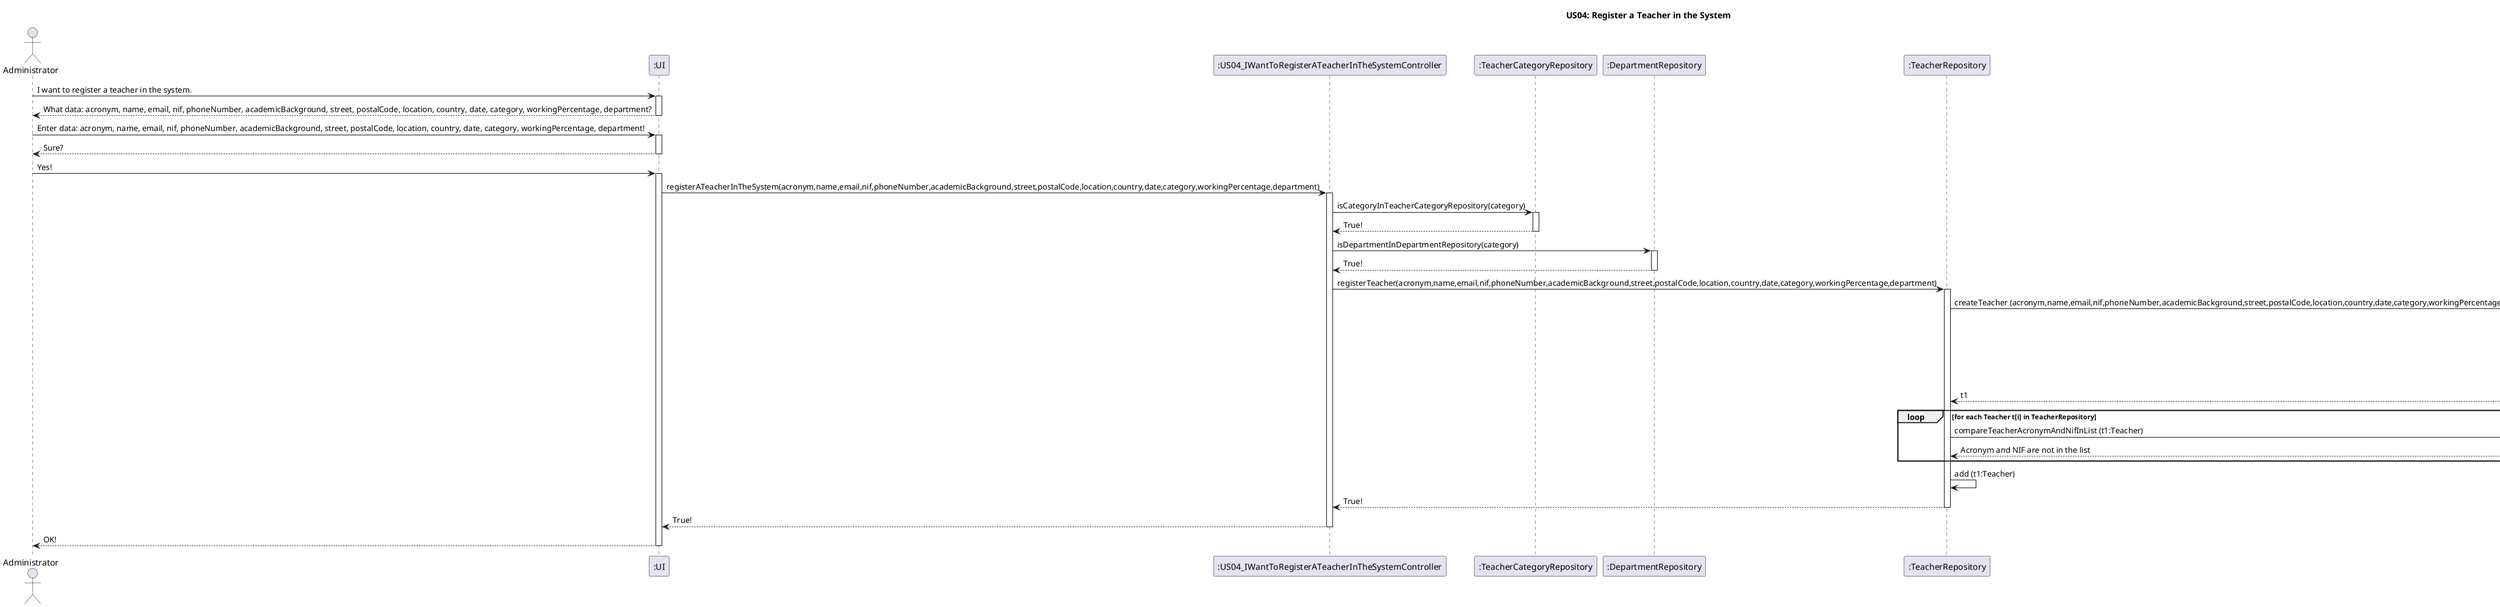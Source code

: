 @startuml

title US04: Register a Teacher in the System

actor Administrator
participant ":UI" as UI
participant ":US04_IWantToRegisterATeacherInTheSystemController" as Controller
participant ":TeacherCategoryRepository" as TeacherCategoryRepository
participant ":DepartmentRepository" as DepartmentRepository
participant ":TeacherRepository" as TeacherRepository
participant ":TeacherFactory" as TeacherFactory
participant "t1:Teacher" as Teacher
participant "t[i]:Teacher" as TeacherI

Administrator -> UI : I want to register a teacher in the system.
activate UI
UI --> Administrator: What data: acronym, name, email, nif, phoneNumber, academicBackground, street, postalCode, location, country, date, category, workingPercentage, department?
deactivate UI
Administrator -> UI: Enter data: acronym, name, email, nif, phoneNumber, academicBackground, street, postalCode, location, country, date, category, workingPercentage, department!
activate UI
UI --> Administrator : Sure?
deactivate UI
Administrator -> UI: Yes!
activate UI
UI -> Controller : registerATeacherInTheSystem(acronym,name,email,nif,phoneNumber,academicBackground,street,postalCode,location,country,date,category,workingPercentage,department)
activate Controller
Controller -> TeacherCategoryRepository : isCategoryInTeacherCategoryRepository(category)
activate TeacherCategoryRepository
TeacherCategoryRepository -->Controller : True!
deactivate TeacherCategoryRepository
Controller -> DepartmentRepository : isDepartmentInDepartmentRepository(category)
activate DepartmentRepository
DepartmentRepository -->Controller : True!
deactivate DepartmentRepository
Controller -> TeacherRepository: registerTeacher(acronym,name,email,nif,phoneNumber,academicBackground,street,postalCode,location,country,date,category,workingPercentage,department)
activate TeacherRepository

TeacherRepository -> TeacherFactory: createTeacher (acronym,name,email,nif,phoneNumber,academicBackground,street,postalCode,location,country,date,category,workingPercentage,department)
activate TeacherFactory
TeacherFactory -> Teacher **: createTeacher (acronym,name,email,nif,phoneNumber,academicBackground,street,postalCode,location,country,date,category,workingPercentage,department)
activate Teacher
Teacher -> Teacher: isValid
Teacher --> TeacherFactory: t1
deactivate Teacher
TeacherFactory --> TeacherRepository: t1
deactivate TeacherFactory
loop for each Teacher t[i] in TeacherRepository
TeacherRepository -> TeacherI: compareTeacherAcronymAndNifInList (t1:Teacher)
activate TeacherI
TeacherI --> TeacherRepository: Acronym and NIF are not in the list
deactivate TeacherI
end
TeacherRepository -> TeacherRepository: add (t1:Teacher)
TeacherRepository --> Controller : True!
deactivate TeacherRepository
Controller --> UI : True!
deactivate Controller
UI -->Administrator : OK!
deactivate UI
@enduml
